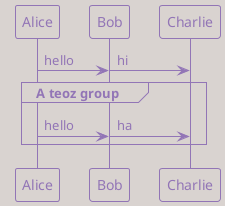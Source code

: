 ' Do not edit
' Theme Gallery
' autogenerated by script
'
@startuml
!theme mimeograph
!pragma teoz true
Alice -> Bob : hello
& Bob -> Charlie : hi
group A teoz group
Alice -> Bob : hello
& Bob -> Charlie : ha
end
@enduml
